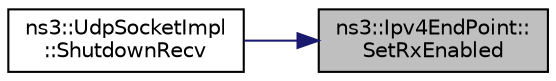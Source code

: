 digraph "ns3::Ipv4EndPoint::SetRxEnabled"
{
 // LATEX_PDF_SIZE
  edge [fontname="Helvetica",fontsize="10",labelfontname="Helvetica",labelfontsize="10"];
  node [fontname="Helvetica",fontsize="10",shape=record];
  rankdir="RL";
  Node1 [label="ns3::Ipv4EndPoint::\lSetRxEnabled",height=0.2,width=0.4,color="black", fillcolor="grey75", style="filled", fontcolor="black",tooltip="Enable or Disable the endpoint Rx capability."];
  Node1 -> Node2 [dir="back",color="midnightblue",fontsize="10",style="solid",fontname="Helvetica"];
  Node2 [label="ns3::UdpSocketImpl\l::ShutdownRecv",height=0.2,width=0.4,color="black", fillcolor="white", style="filled",URL="$classns3_1_1_udp_socket_impl.html#a63d835c2b62497baa89b2a3ff7341fd4",tooltip=" "];
}

